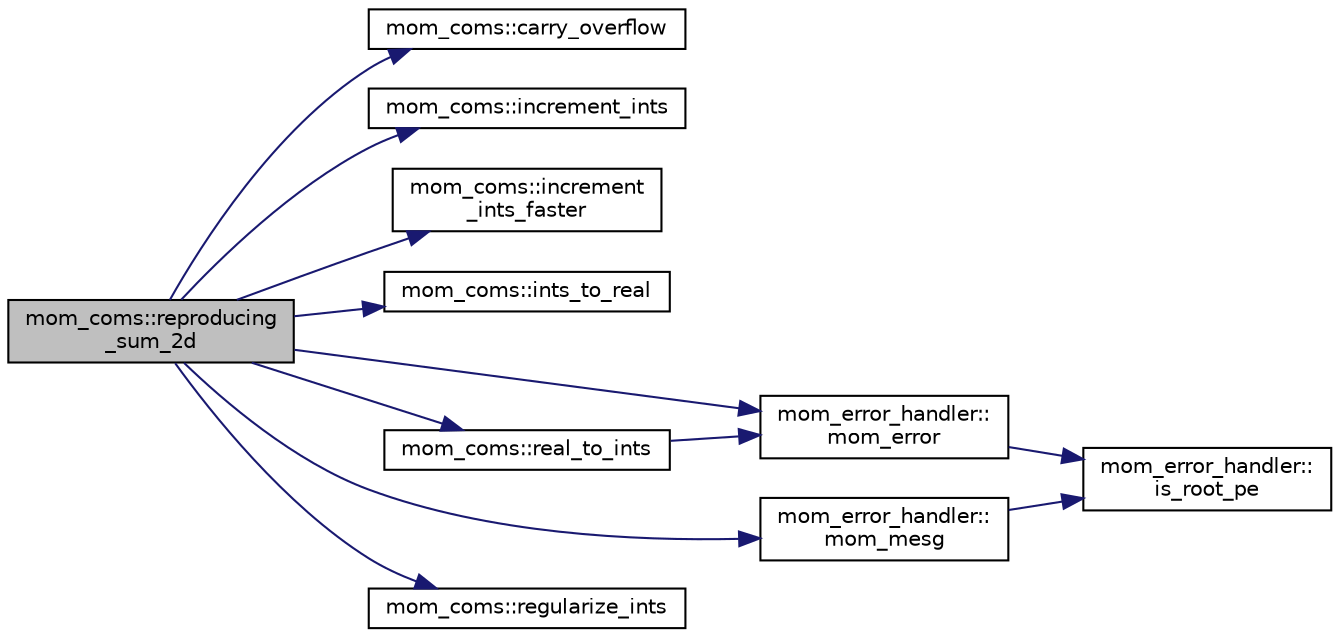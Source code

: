 digraph "mom_coms::reproducing_sum_2d"
{
 // INTERACTIVE_SVG=YES
 // LATEX_PDF_SIZE
  edge [fontname="Helvetica",fontsize="10",labelfontname="Helvetica",labelfontsize="10"];
  node [fontname="Helvetica",fontsize="10",shape=record];
  rankdir="LR";
  Node1 [label="mom_coms::reproducing\l_sum_2d",height=0.2,width=0.4,color="black", fillcolor="grey75", style="filled", fontcolor="black",tooltip="This subroutine uses a conversion to an integer representation of real numbers to give an order-invar..."];
  Node1 -> Node2 [color="midnightblue",fontsize="10",style="solid",fontname="Helvetica"];
  Node2 [label="mom_coms::carry_overflow",height=0.2,width=0.4,color="black", fillcolor="white", style="filled",URL="$namespacemom__coms.html#a3fe107391eb9d2c199eb09e451f4dbb2",tooltip="This subroutine handles carrying of the overflow."];
  Node1 -> Node3 [color="midnightblue",fontsize="10",style="solid",fontname="Helvetica"];
  Node3 [label="mom_coms::increment_ints",height=0.2,width=0.4,color="black", fillcolor="white", style="filled",URL="$namespacemom__coms.html#a8228dee8e8e72652d5a58f483f0dc661",tooltip="Increment an array of integers that constitutes an extended-fixed-point representation with a another..."];
  Node1 -> Node4 [color="midnightblue",fontsize="10",style="solid",fontname="Helvetica"];
  Node4 [label="mom_coms::increment\l_ints_faster",height=0.2,width=0.4,color="black", fillcolor="white", style="filled",URL="$namespacemom__coms.html#aebe91f9c9bd6de5e9523c1f663e8a04d",tooltip="Increment an EFP number with a real number without doing any carrying of of overflows and using only ..."];
  Node1 -> Node5 [color="midnightblue",fontsize="10",style="solid",fontname="Helvetica"];
  Node5 [label="mom_coms::ints_to_real",height=0.2,width=0.4,color="black", fillcolor="white", style="filled",URL="$namespacemom__coms.html#a24ac5b7cc37b1498f23b61eea03fb8c3",tooltip="Convert the array of integers that constitute an extended-fixed-point representation into a real numb..."];
  Node1 -> Node6 [color="midnightblue",fontsize="10",style="solid",fontname="Helvetica"];
  Node6 [label="mom_error_handler::\lmom_error",height=0.2,width=0.4,color="black", fillcolor="white", style="filled",URL="$namespacemom__error__handler.html#a460cfb79a06c29fc249952c2a3710d67",tooltip="This provides a convenient interface for writing an mpp_error message with run-time filter based on a..."];
  Node6 -> Node7 [color="midnightblue",fontsize="10",style="solid",fontname="Helvetica"];
  Node7 [label="mom_error_handler::\lis_root_pe",height=0.2,width=0.4,color="black", fillcolor="white", style="filled",URL="$namespacemom__error__handler.html#ad5f00a53059c72fe2332d1436c80ca71",tooltip="This returns .true. if the current PE is the root PE."];
  Node1 -> Node8 [color="midnightblue",fontsize="10",style="solid",fontname="Helvetica"];
  Node8 [label="mom_error_handler::\lmom_mesg",height=0.2,width=0.4,color="black", fillcolor="white", style="filled",URL="$namespacemom__error__handler.html#a1c462df7b61f1296407b4af51dfeceab",tooltip="This provides a convenient interface for writing an informative comment."];
  Node8 -> Node7 [color="midnightblue",fontsize="10",style="solid",fontname="Helvetica"];
  Node1 -> Node9 [color="midnightblue",fontsize="10",style="solid",fontname="Helvetica"];
  Node9 [label="mom_coms::real_to_ints",height=0.2,width=0.4,color="black", fillcolor="white", style="filled",URL="$namespacemom__coms.html#a0cc261620495abf3313937726883b95e",tooltip="Convert a real number into the array of integers constitute its extended-fixed-point representation."];
  Node9 -> Node6 [color="midnightblue",fontsize="10",style="solid",fontname="Helvetica"];
  Node1 -> Node10 [color="midnightblue",fontsize="10",style="solid",fontname="Helvetica"];
  Node10 [label="mom_coms::regularize_ints",height=0.2,width=0.4,color="black", fillcolor="white", style="filled",URL="$namespacemom__coms.html#ab8feff19e782af36bb7ccccd5ba9eddc",tooltip="This subroutine carries the overflow, and then makes sure that all integers are of the same sign as t..."];
}
